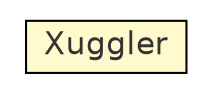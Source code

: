 #!/usr/local/bin/dot
#
# Class diagram 
# Generated by UmlGraph version 4.8 (http://www.spinellis.gr/sw/umlgraph)
#

digraph G {
	edge [fontname="Helvetica",fontsize=10,labelfontname="Helvetica",labelfontsize=10];
	node [fontname="Helvetica",fontsize=10,shape=plaintext];
	rankdir=LR;
	ranksep=1;
	// com.xuggle.xuggler.Xuggler
	c9068 [label=<<table border="0" cellborder="1" cellspacing="0" cellpadding="2" port="p" bgcolor="lemonChiffon" href="./Xuggler.html">
		<tr><td><table border="0" cellspacing="0" cellpadding="1">
			<tr><td> Xuggler </td></tr>
		</table></td></tr>
		</table>>, fontname="Helvetica", fontcolor="grey20", fontsize=15.0];
}

